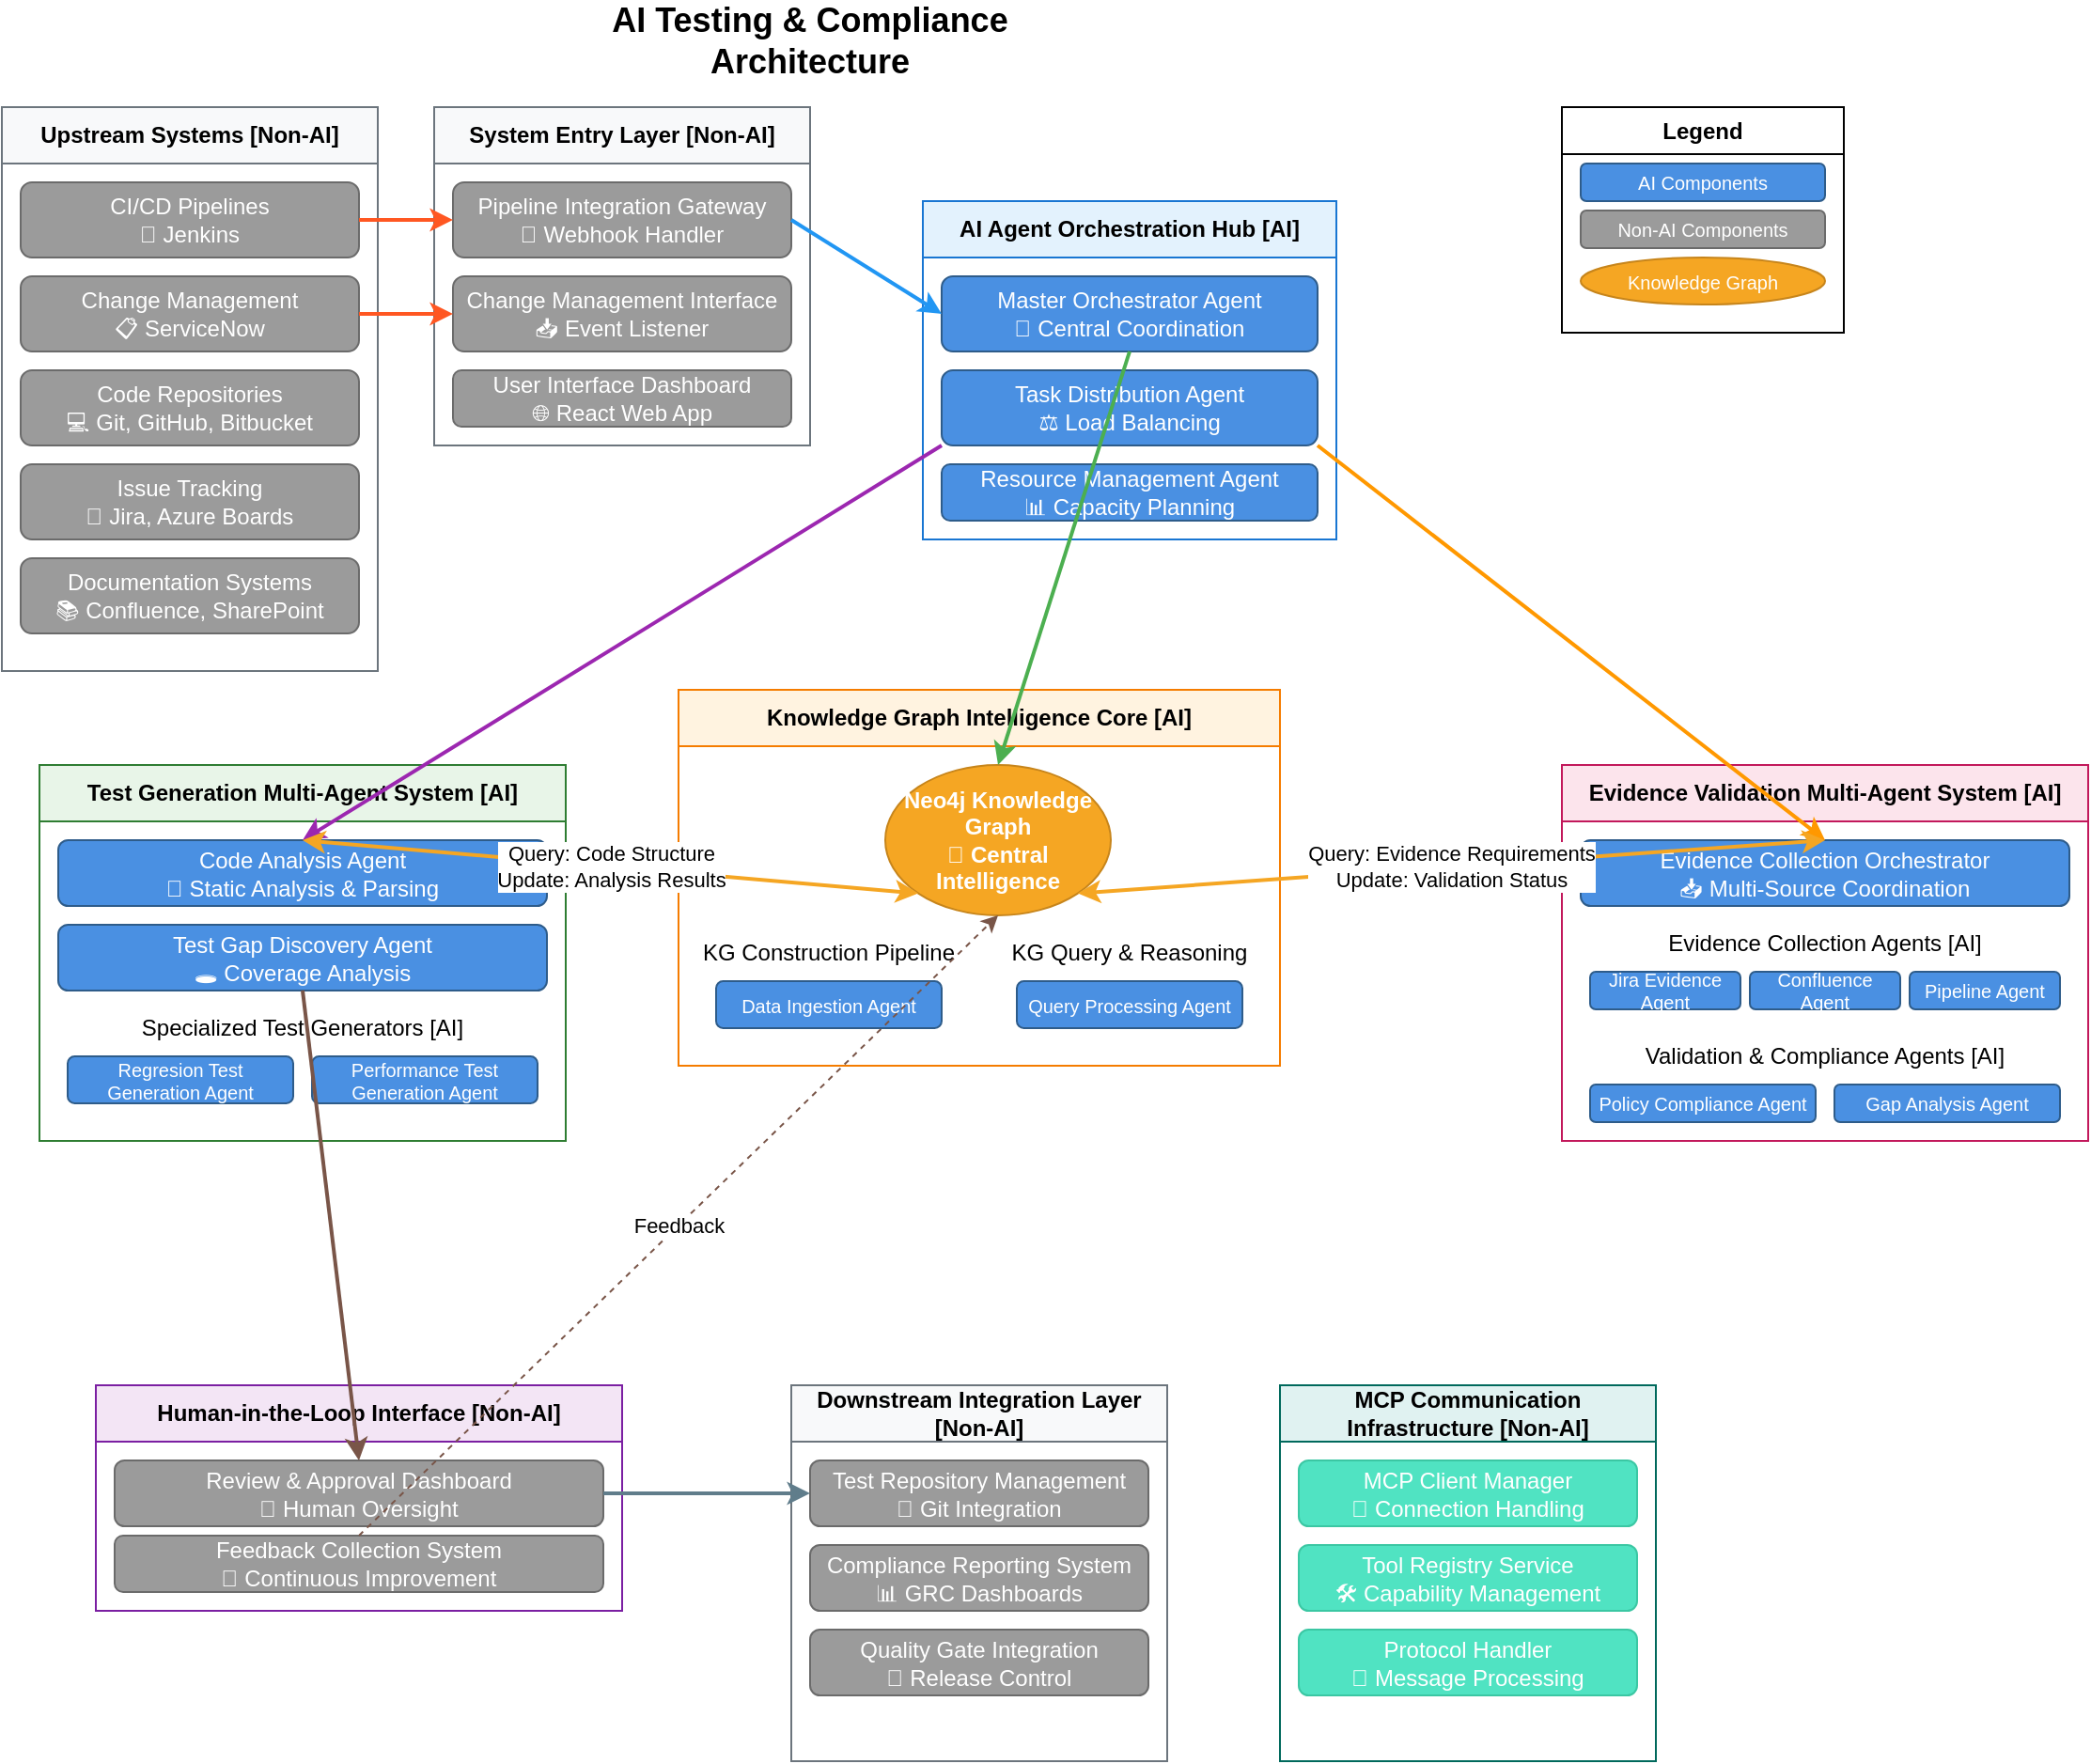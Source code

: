 <mxfile>
    <diagram id="y6rL2AoPoSFuauDsIYIS" name="Page-1">
        <mxGraphModel dx="1001" dy="580" grid="1" gridSize="10" guides="1" tooltips="1" connect="1" arrows="1" fold="1" page="1" pageScale="1" pageWidth="827" pageHeight="1169" math="0" shadow="0">
            <root>
                <mxCell id="0"/>
                <mxCell id="1" parent="0"/>
                <mxCell id="title" value="AI Testing &amp; Compliance Architecture" style="text;html=1;strokeColor=none;fillColor=none;align=center;verticalAlign=middle;whiteSpace=wrap;rounded=0;fontSize=18;fontStyle=1;" parent="1" vertex="1">
                    <mxGeometry x="300" y="20" width="300" height="30" as="geometry"/>
                </mxCell>
                <mxCell id="upstream_group" value="Upstream Systems [Non-AI]" style="swimlane;whiteSpace=wrap;html=1;fillColor=#f8f9fa;strokeColor=#6c757d;fontStyle=1;startSize=30;" parent="1" vertex="1">
                    <mxGeometry x="20" y="70" width="200" height="300" as="geometry"/>
                </mxCell>
                <mxCell id="us1" value="CI/CD Pipelines&lt;br&gt;🚀 Jenkins" style="rounded=1;whiteSpace=wrap;html=1;fillColor=#9B9B9B;strokeColor=#6B6B6B;fontColor=#ffffff;" parent="upstream_group" vertex="1">
                    <mxGeometry x="10" y="40" width="180" height="40" as="geometry"/>
                </mxCell>
                <mxCell id="us2" value="Change Management&lt;br&gt;📋 ServiceNow" style="rounded=1;whiteSpace=wrap;html=1;fillColor=#9B9B9B;strokeColor=#6B6B6B;fontColor=#ffffff;" parent="upstream_group" vertex="1">
                    <mxGeometry x="10" y="90" width="180" height="40" as="geometry"/>
                </mxCell>
                <mxCell id="us3" value="Code Repositories&#xa;💻 Git, GitHub, Bitbucket" style="rounded=1;whiteSpace=wrap;html=1;fillColor=#9B9B9B;strokeColor=#6B6B6B;fontColor=#ffffff;" parent="upstream_group" vertex="1">
                    <mxGeometry x="10" y="140" width="180" height="40" as="geometry"/>
                </mxCell>
                <mxCell id="us4" value="Issue Tracking&#xa;🎯 Jira, Azure Boards" style="rounded=1;whiteSpace=wrap;html=1;fillColor=#9B9B9B;strokeColor=#6B6B6B;fontColor=#ffffff;" parent="upstream_group" vertex="1">
                    <mxGeometry x="10" y="190" width="180" height="40" as="geometry"/>
                </mxCell>
                <mxCell id="us5" value="Documentation Systems&#xa;📚 Confluence, SharePoint" style="rounded=1;whiteSpace=wrap;html=1;fillColor=#9B9B9B;strokeColor=#6B6B6B;fontColor=#ffffff;" parent="upstream_group" vertex="1">
                    <mxGeometry x="10" y="240" width="180" height="40" as="geometry"/>
                </mxCell>
                <mxCell id="entry_group" value="System Entry Layer [Non-AI]" style="swimlane;whiteSpace=wrap;html=1;fillColor=#f8f9fa;strokeColor=#6c757d;fontStyle=1;startSize=30;" parent="1" vertex="1">
                    <mxGeometry x="250" y="70" width="200" height="180" as="geometry"/>
                </mxCell>
                <mxCell id="sl1" value="Pipeline Integration Gateway&#xa;🔌 Webhook Handler" style="rounded=1;whiteSpace=wrap;html=1;fillColor=#9B9B9B;strokeColor=#6B6B6B;fontColor=#ffffff;" parent="entry_group" vertex="1">
                    <mxGeometry x="10" y="40" width="180" height="40" as="geometry"/>
                </mxCell>
                <mxCell id="sl2" value="Change Management Interface&#xa;📥 Event Listener" style="rounded=1;whiteSpace=wrap;html=1;fillColor=#9B9B9B;strokeColor=#6B6B6B;fontColor=#ffffff;" parent="entry_group" vertex="1">
                    <mxGeometry x="10" y="90" width="180" height="40" as="geometry"/>
                </mxCell>
                <mxCell id="sl3" value="User Interface Dashboard&#xa;🌐 React Web App" style="rounded=1;whiteSpace=wrap;html=1;fillColor=#9B9B9B;strokeColor=#6B6B6B;fontColor=#ffffff;" parent="entry_group" vertex="1">
                    <mxGeometry x="10" y="140" width="180" height="30" as="geometry"/>
                </mxCell>
                <mxCell id="orchestration_group" value="AI Agent Orchestration Hub [AI]" style="swimlane;whiteSpace=wrap;html=1;fillColor=#e3f2fd;strokeColor=#1976d2;fontStyle=1;startSize=30;" parent="1" vertex="1">
                    <mxGeometry x="510" y="120" width="220" height="180" as="geometry"/>
                </mxCell>
                <mxCell id="aoh1" value="Master Orchestrator Agent&#xa;🎯 Central Coordination" style="rounded=1;whiteSpace=wrap;html=1;fillColor=#4A90E2;strokeColor=#2E5C8A;fontColor=#ffffff;" parent="orchestration_group" vertex="1">
                    <mxGeometry x="10" y="40" width="200" height="40" as="geometry"/>
                </mxCell>
                <mxCell id="aoh2" value="Task Distribution Agent&#xa;⚖️ Load Balancing" style="rounded=1;whiteSpace=wrap;html=1;fillColor=#4A90E2;strokeColor=#2E5C8A;fontColor=#ffffff;" parent="orchestration_group" vertex="1">
                    <mxGeometry x="10" y="90" width="200" height="40" as="geometry"/>
                </mxCell>
                <mxCell id="aoh3" value="Resource Management Agent&#xa;📊 Capacity Planning" style="rounded=1;whiteSpace=wrap;html=1;fillColor=#4A90E2;strokeColor=#2E5C8A;fontColor=#ffffff;" parent="orchestration_group" vertex="1">
                    <mxGeometry x="10" y="140" width="200" height="30" as="geometry"/>
                </mxCell>
                <mxCell id="kg_group" value="Knowledge Graph Intelligence Core [AI]" style="swimlane;whiteSpace=wrap;html=1;fillColor=#fff3e0;strokeColor=#f57c00;fontStyle=1;startSize=30;" parent="1" vertex="1">
                    <mxGeometry x="380" y="380" width="320" height="200" as="geometry"/>
                </mxCell>
                <mxCell id="kgc1" value="Neo4j Knowledge Graph&#xa;🧠 Central Intelligence" style="ellipse;whiteSpace=wrap;html=1;fillColor=#F5A623;strokeColor=#C7851B;fontColor=#ffffff;fontStyle=1;" parent="kg_group" vertex="1">
                    <mxGeometry x="110" y="40" width="120" height="80" as="geometry"/>
                </mxCell>
                <mxCell id="kgp_group" value="KG Construction Pipeline" style="swimlane;whiteSpace=wrap;html=1;fillColor=none;strokeColor=none;fontStyle=0;startSize=20;" parent="kg_group" vertex="1">
                    <mxGeometry x="10" y="130" width="140" height="60" as="geometry">
                        <mxRectangle x="10" y="130" width="170" height="30" as="alternateBounds"/>
                    </mxGeometry>
                </mxCell>
                <mxCell id="kgc2" value="Data Ingestion Agent" style="rounded=1;whiteSpace=wrap;html=1;fillColor=#4A90E2;strokeColor=#2E5C8A;fontColor=#ffffff;fontSize=10;" parent="kgp_group" vertex="1">
                    <mxGeometry x="10" y="25" width="120" height="25" as="geometry"/>
                </mxCell>
                <mxCell id="kgq_group" value="KG Query &amp;amp; Reasoning" style="swimlane;whiteSpace=wrap;html=1;fillColor=none;strokeColor=none;fontStyle=0;startSize=20;" parent="kg_group" vertex="1">
                    <mxGeometry x="170" y="130" width="140" height="60" as="geometry"/>
                </mxCell>
                <mxCell id="kgq1" value="Query Processing Agent" style="rounded=1;whiteSpace=wrap;html=1;fillColor=#4A90E2;strokeColor=#2E5C8A;fontColor=#ffffff;fontSize=10;" parent="kgq_group" vertex="1">
                    <mxGeometry x="10" y="25" width="120" height="25" as="geometry"/>
                </mxCell>
                <mxCell id="test_group" value="Test Generation Multi-Agent System [AI]" style="swimlane;whiteSpace=wrap;html=1;fillColor=#e8f5e8;strokeColor=#2e7d32;fontStyle=1;startSize=30;" parent="1" vertex="1">
                    <mxGeometry x="40" y="420" width="280" height="200" as="geometry">
                        <mxRectangle x="40" y="420" width="250" height="30" as="alternateBounds"/>
                    </mxGeometry>
                </mxCell>
                <mxCell id="tgs1" value="Code Analysis Agent&#xa;🔬 Static Analysis &amp; Parsing" style="rounded=1;whiteSpace=wrap;html=1;fillColor=#4A90E2;strokeColor=#2E5C8A;fontColor=#ffffff;" parent="test_group" vertex="1">
                    <mxGeometry x="10" y="40" width="260" height="35" as="geometry"/>
                </mxCell>
                <mxCell id="tgs2" value="Test Gap Discovery Agent&#xa;🕳️ Coverage Analysis" style="rounded=1;whiteSpace=wrap;html=1;fillColor=#4A90E2;strokeColor=#2E5C8A;fontColor=#ffffff;" parent="test_group" vertex="1">
                    <mxGeometry x="10" y="85" width="260" height="35" as="geometry"/>
                </mxCell>
                <mxCell id="stg_group" value="Specialized Test Generators [AI]" style="swimlane;whiteSpace=wrap;html=1;fillColor=none;strokeColor=none;fontStyle=0;startSize=20;" parent="test_group" vertex="1">
                    <mxGeometry x="10" y="130" width="260" height="60" as="geometry">
                        <mxRectangle x="10" y="130" width="210" height="30" as="alternateBounds"/>
                    </mxGeometry>
                </mxCell>
                <mxCell id="stg1" value="Regresion Test Generation Agent" style="rounded=1;whiteSpace=wrap;html=1;fillColor=#4A90E2;strokeColor=#2E5C8A;fontColor=#ffffff;fontSize=10;" parent="stg_group" vertex="1">
                    <mxGeometry x="5" y="25" width="120" height="25" as="geometry"/>
                </mxCell>
                <mxCell id="stg2" value="Performance Test Generation Agent" style="rounded=1;whiteSpace=wrap;html=1;fillColor=#4A90E2;strokeColor=#2E5C8A;fontColor=#ffffff;fontSize=10;" parent="stg_group" vertex="1">
                    <mxGeometry x="135" y="25" width="120" height="25" as="geometry"/>
                </mxCell>
                <mxCell id="evidence_group" value="Evidence Validation Multi-Agent System [AI]" style="swimlane;whiteSpace=wrap;html=1;fillColor=#fce4ec;strokeColor=#c2185b;fontStyle=1;startSize=30;" parent="1" vertex="1">
                    <mxGeometry x="850" y="420" width="280" height="200" as="geometry"/>
                </mxCell>
                <mxCell id="evs1" value="Evidence Collection Orchestrator&#xa;📥 Multi-Source Coordination" style="rounded=1;whiteSpace=wrap;html=1;fillColor=#4A90E2;strokeColor=#2E5C8A;fontColor=#ffffff;" parent="evidence_group" vertex="1">
                    <mxGeometry x="10" y="40" width="260" height="35" as="geometry"/>
                </mxCell>
                <mxCell id="eca_group" value="Evidence Collection Agents [AI]" style="swimlane;whiteSpace=wrap;html=1;fillColor=none;strokeColor=none;fontStyle=0;startSize=20;" parent="evidence_group" vertex="1">
                    <mxGeometry x="10" y="85" width="260" height="50" as="geometry"/>
                </mxCell>
                <mxCell id="eca1" value="Jira Evidence Agent" style="rounded=1;whiteSpace=wrap;html=1;fillColor=#4A90E2;strokeColor=#2E5C8A;fontColor=#ffffff;fontSize=10;" parent="eca_group" vertex="1">
                    <mxGeometry x="5" y="25" width="80" height="20" as="geometry"/>
                </mxCell>
                <mxCell id="eca2" value="Confluence Agent" style="rounded=1;whiteSpace=wrap;html=1;fillColor=#4A90E2;strokeColor=#2E5C8A;fontColor=#ffffff;fontSize=10;" parent="eca_group" vertex="1">
                    <mxGeometry x="90" y="25" width="80" height="20" as="geometry"/>
                </mxCell>
                <mxCell id="eca3" value="Pipeline Agent" style="rounded=1;whiteSpace=wrap;html=1;fillColor=#4A90E2;strokeColor=#2E5C8A;fontColor=#ffffff;fontSize=10;" parent="eca_group" vertex="1">
                    <mxGeometry x="175" y="25" width="80" height="20" as="geometry"/>
                </mxCell>
                <mxCell id="vca_group" value="Validation &amp; Compliance Agents [AI]" style="swimlane;whiteSpace=wrap;html=1;fillColor=none;strokeColor=none;fontStyle=0;startSize=20;" parent="evidence_group" vertex="1">
                    <mxGeometry x="10" y="145" width="260" height="50" as="geometry"/>
                </mxCell>
                <mxCell id="vca1" value="Policy Compliance Agent" style="rounded=1;whiteSpace=wrap;html=1;fillColor=#4A90E2;strokeColor=#2E5C8A;fontColor=#ffffff;fontSize=10;" parent="vca_group" vertex="1">
                    <mxGeometry x="5" y="25" width="120" height="20" as="geometry"/>
                </mxCell>
                <mxCell id="vca2" value="Gap Analysis Agent" style="rounded=1;whiteSpace=wrap;html=1;fillColor=#4A90E2;strokeColor=#2E5C8A;fontColor=#ffffff;fontSize=10;" parent="vca_group" vertex="1">
                    <mxGeometry x="135" y="25" width="120" height="20" as="geometry"/>
                </mxCell>
                <mxCell id="mcp_group" value="MCP Communication Infrastructure [Non-AI]" style="swimlane;whiteSpace=wrap;html=1;fillColor=#e0f2f1;strokeColor=#00695c;fontStyle=1;startSize=30;" parent="1" vertex="1">
                    <mxGeometry x="700" y="750" width="200" height="200" as="geometry"/>
                </mxCell>
                <mxCell id="mcpi1" value="MCP Client Manager&#xa;📱 Connection Handling" style="rounded=1;whiteSpace=wrap;html=1;fillColor=#50E3C2;strokeColor=#3BC7A3;fontColor=#ffffff;" parent="mcp_group" vertex="1">
                    <mxGeometry x="10" y="40" width="180" height="35" as="geometry"/>
                </mxCell>
                <mxCell id="mcpi2" value="Tool Registry Service&#xa;🛠️ Capability Management" style="rounded=1;whiteSpace=wrap;html=1;fillColor=#50E3C2;strokeColor=#3BC7A3;fontColor=#ffffff;" parent="mcp_group" vertex="1">
                    <mxGeometry x="10" y="85" width="180" height="35" as="geometry"/>
                </mxCell>
                <mxCell id="mcpi3" value="Protocol Handler&#xa;📡 Message Processing" style="rounded=1;whiteSpace=wrap;html=1;fillColor=#50E3C2;strokeColor=#3BC7A3;fontColor=#ffffff;" parent="mcp_group" vertex="1">
                    <mxGeometry x="10" y="130" width="180" height="35" as="geometry"/>
                </mxCell>
                <mxCell id="hitl_group" value="Human-in-the-Loop Interface [Non-AI]" style="swimlane;whiteSpace=wrap;html=1;fillColor=#f3e5f5;strokeColor=#7b1fa2;fontStyle=1;startSize=30;" parent="1" vertex="1">
                    <mxGeometry x="70" y="750" width="280" height="120" as="geometry"/>
                </mxCell>
                <mxCell id="hitl1" value="Review &amp; Approval Dashboard&#xa;👥 Human Oversight" style="rounded=1;whiteSpace=wrap;html=1;fillColor=#9B9B9B;strokeColor=#6B6B6B;fontColor=#ffffff;" parent="hitl_group" vertex="1">
                    <mxGeometry x="10" y="40" width="260" height="35" as="geometry"/>
                </mxCell>
                <mxCell id="hitl2" value="Feedback Collection System&#xa;📝 Continuous Improvement" style="rounded=1;whiteSpace=wrap;html=1;fillColor=#9B9B9B;strokeColor=#6B6B6B;fontColor=#ffffff;" parent="hitl_group" vertex="1">
                    <mxGeometry x="10" y="80" width="260" height="30" as="geometry"/>
                </mxCell>
                <mxCell id="downstream_group" value="Downstream Integration Layer [Non-AI]" style="swimlane;whiteSpace=wrap;html=1;fillColor=#f8f9fa;strokeColor=#6c757d;fontStyle=1;startSize=30;" parent="1" vertex="1">
                    <mxGeometry x="440" y="750" width="200" height="200" as="geometry"/>
                </mxCell>
                <mxCell id="ds1" value="Test Repository Management&#xa;📂 Git Integration" style="rounded=1;whiteSpace=wrap;html=1;fillColor=#9B9B9B;strokeColor=#6B6B6B;fontColor=#ffffff;" parent="downstream_group" vertex="1">
                    <mxGeometry x="10" y="40" width="180" height="35" as="geometry"/>
                </mxCell>
                <mxCell id="ds2" value="Compliance Reporting System&#xa;📊 GRC Dashboards" style="rounded=1;whiteSpace=wrap;html=1;fillColor=#9B9B9B;strokeColor=#6B6B6B;fontColor=#ffffff;" parent="downstream_group" vertex="1">
                    <mxGeometry x="10" y="85" width="180" height="35" as="geometry"/>
                </mxCell>
                <mxCell id="ds3" value="Quality Gate Integration&#xa;🚪 Release Control" style="rounded=1;whiteSpace=wrap;html=1;fillColor=#9B9B9B;strokeColor=#6B6B6B;fontColor=#ffffff;" parent="downstream_group" vertex="1">
                    <mxGeometry x="10" y="130" width="180" height="35" as="geometry"/>
                </mxCell>
                <mxCell id="conn1" value="" style="endArrow=classic;html=1;rounded=0;exitX=1;exitY=0.5;exitDx=0;exitDy=0;entryX=0;entryY=0.5;entryDx=0;entryDy=0;strokeColor=#FF5722;strokeWidth=2;" parent="1" source="us1" target="sl1" edge="1">
                    <mxGeometry width="50" height="50" relative="1" as="geometry">
                        <mxPoint x="400" y="400" as="sourcePoint"/>
                        <mxPoint x="450" y="350" as="targetPoint"/>
                    </mxGeometry>
                </mxCell>
                <mxCell id="conn2" value="" style="endArrow=classic;html=1;rounded=0;exitX=1;exitY=0.5;exitDx=0;exitDy=0;entryX=0;entryY=0.5;entryDx=0;entryDy=0;strokeColor=#FF5722;strokeWidth=2;" parent="1" source="us2" target="sl2" edge="1">
                    <mxGeometry width="50" height="50" relative="1" as="geometry">
                        <mxPoint x="400" y="400" as="sourcePoint"/>
                        <mxPoint x="450" y="350" as="targetPoint"/>
                    </mxGeometry>
                </mxCell>
                <mxCell id="conn3" value="" style="endArrow=classic;html=1;rounded=0;exitX=1;exitY=0.5;exitDx=0;exitDy=0;entryX=0;entryY=0.5;entryDx=0;entryDy=0;strokeColor=#2196F3;strokeWidth=2;" parent="1" source="sl1" target="aoh1" edge="1">
                    <mxGeometry width="50" height="50" relative="1" as="geometry">
                        <mxPoint x="400" y="400" as="sourcePoint"/>
                        <mxPoint x="450" y="350" as="targetPoint"/>
                    </mxGeometry>
                </mxCell>
                <mxCell id="conn4" value="" style="endArrow=classic;html=1;rounded=0;exitX=0.5;exitY=1;exitDx=0;exitDy=0;entryX=0.5;entryY=0;entryDx=0;entryDy=0;strokeColor=#4CAF50;strokeWidth=2;" parent="1" source="aoh1" target="kgc1" edge="1">
                    <mxGeometry width="50" height="50" relative="1" as="geometry">
                        <mxPoint x="400" y="400" as="sourcePoint"/>
                        <mxPoint x="450" y="350" as="targetPoint"/>
                    </mxGeometry>
                </mxCell>
                <mxCell id="conn5" value="" style="endArrow=classic;html=1;rounded=0;exitX=0;exitY=1;exitDx=0;exitDy=0;entryX=0.5;entryY=0;entryDx=0;entryDy=0;strokeColor=#9C27B0;strokeWidth=2;" parent="1" source="aoh2" target="tgs1" edge="1">
                    <mxGeometry width="50" height="50" relative="1" as="geometry">
                        <mxPoint x="400" y="400" as="sourcePoint"/>
                        <mxPoint x="450" y="350" as="targetPoint"/>
                    </mxGeometry>
                </mxCell>
                <mxCell id="conn6" value="" style="endArrow=classic;html=1;rounded=0;exitX=1;exitY=1;exitDx=0;exitDy=0;entryX=0.5;entryY=0;entryDx=0;entryDy=0;strokeColor=#FF9800;strokeWidth=2;" parent="1" source="aoh2" target="evs1" edge="1">
                    <mxGeometry width="50" height="50" relative="1" as="geometry">
                        <mxPoint x="400" y="400" as="sourcePoint"/>
                        <mxPoint x="450" y="350" as="targetPoint"/>
                    </mxGeometry>
                </mxCell>
                <mxCell id="conn7" value="Query: Code Structure&#xa;Update: Analysis Results" style="endArrow=classic;startArrow=classic;html=1;rounded=0;exitX=0.5;exitY=0;exitDx=0;exitDy=0;entryX=0;entryY=1;entryDx=0;entryDy=0;strokeColor=#F5A623;strokeWidth=2;" parent="1" source="tgs1" target="kgc1" edge="1">
                    <mxGeometry width="50" height="50" relative="1" as="geometry">
                        <mxPoint x="400" y="400" as="sourcePoint"/>
                        <mxPoint x="450" y="350" as="targetPoint"/>
                    </mxGeometry>
                </mxCell>
                <mxCell id="conn8" value="Query: Evidence Requirements&#xa;Update: Validation Status" style="endArrow=classic;startArrow=classic;html=1;rounded=0;exitX=0.5;exitY=0;exitDx=0;exitDy=0;entryX=1;entryY=1;entryDx=0;entryDy=0;strokeColor=#F5A623;strokeWidth=2;" parent="1" source="evs1" target="kgc1" edge="1">
                    <mxGeometry width="50" height="50" relative="1" as="geometry">
                        <mxPoint x="400" y="400" as="sourcePoint"/>
                        <mxPoint x="450" y="350" as="targetPoint"/>
                    </mxGeometry>
                </mxCell>
                <mxCell id="conn9" value="" style="endArrow=classic;html=1;rounded=0;exitX=0.5;exitY=1;exitDx=0;exitDy=0;entryX=0.5;entryY=0;entryDx=0;entryDy=0;strokeColor=#795548;strokeWidth=2;" parent="1" source="tgs2" target="hitl1" edge="1">
                    <mxGeometry width="50" height="50" relative="1" as="geometry">
                        <mxPoint x="400" y="400" as="sourcePoint"/>
                        <mxPoint x="450" y="350" as="targetPoint"/>
                    </mxGeometry>
                </mxCell>
                <mxCell id="conn10" value="" style="endArrow=classic;html=1;rounded=0;exitX=1;exitY=0.5;exitDx=0;exitDy=0;entryX=0;entryY=0.5;entryDx=0;entryDy=0;strokeColor=#607D8B;strokeWidth=2;" parent="1" source="hitl1" target="ds1" edge="1">
                    <mxGeometry width="50" height="50" relative="1" as="geometry">
                        <mxPoint x="400" y="400" as="sourcePoint"/>
                        <mxPoint x="450" y="350" as="targetPoint"/>
                    </mxGeometry>
                </mxCell>
                <mxCell id="conn11" value="Feedback" style="endArrow=classic;html=1;rounded=0;exitX=0.5;exitY=0;exitDx=0;exitDy=0;entryX=0.5;entryY=1;entryDx=0;entryDy=0;strokeColor=#795548;strokeWidth=1;dashed=1;" parent="1" source="hitl2" target="kgc1" edge="1">
                    <mxGeometry width="50" height="50" relative="1" as="geometry">
                        <mxPoint x="400" y="400" as="sourcePoint"/>
                        <mxPoint x="450" y="350" as="targetPoint"/>
                    </mxGeometry>
                </mxCell>
                <mxCell id="legend_group" value="Legend" style="swimlane;whiteSpace=wrap;html=1;fillColor=#ffffff;strokeColor=#000000;fontStyle=1;startSize=25;" parent="1" vertex="1">
                    <mxGeometry x="850" y="70" width="150" height="120" as="geometry"/>
                </mxCell>
                <mxCell id="legend_ai" value="AI Components" style="rounded=1;whiteSpace=wrap;html=1;fillColor=#4A90E2;strokeColor=#2E5C8A;fontColor=#ffffff;fontSize=10;" parent="legend_group" vertex="1">
                    <mxGeometry x="10" y="30" width="130" height="20" as="geometry"/>
                </mxCell>
                <mxCell id="legend_nonai" value="Non-AI Components" style="rounded=1;whiteSpace=wrap;html=1;fillColor=#9B9B9B;strokeColor=#6B6B6B;fontColor=#ffffff;fontSize=10;" parent="legend_group" vertex="1">
                    <mxGeometry x="10" y="55" width="130" height="20" as="geometry"/>
                </mxCell>
                <mxCell id="legend_kg" value="Knowledge Graph" style="ellipse;whiteSpace=wrap;html=1;fillColor=#F5A623;strokeColor=#C7851B;fontColor=#ffffff;fontSize=10;" parent="legend_group" vertex="1">
                    <mxGeometry x="10" y="80" width="130" height="25" as="geometry"/>
                </mxCell>
            </root>
        </mxGraphModel>
    </diagram>
</mxfile>